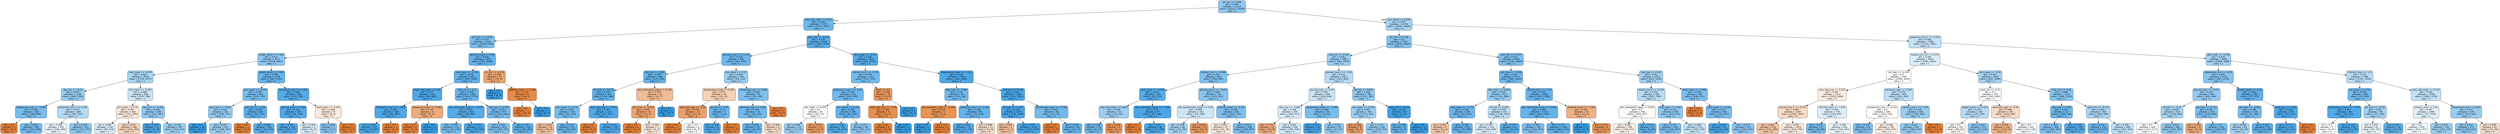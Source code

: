 digraph Tree {
node [shape=box, style="filled, rounded", color="black", fontname="helvetica"] ;
edge [fontname="helvetica"] ;
0 [label="ph_min <= 0.058\ngini = 0.424\nsamples = 21132\nvalue = [10222, 23268]\nclass = 1", fillcolor="#90c8f0"] ;
1 [label="resp_rate_mean <= 0.411\ngini = 0.338\nsamples = 7372\nvalue = [2527, 9227]\nclass = 1", fillcolor="#6fb8ec"] ;
0 -> 1 [labeldistance=2.5, labelangle=45, headlabel="True"] ;
2 [label="ptt_max <= -0.203\ngini = 0.373\nsamples = 5134\nvalue = [2039, 6189]\nclass = 1", fillcolor="#7abdee"] ;
1 -> 2 ;
3 [label="weight_admit <= 0.343\ngini = 0.417\nsamples = 3212\nvalue = [1518, 3603]\nclass = 1", fillcolor="#8cc6f0"] ;
2 -> 3 ;
4 [label="mbp_mean <= -0.079\ngini = 0.462\nsamples = 2034\nvalue = [1178, 2077]\nclass = 1", fillcolor="#a9d5f4"] ;
3 -> 4 ;
5 [label="sbp_min <= -0.43\ngini = 0.435\nsamples = 1196\nvalue = [606, 1291]\nclass = 1", fillcolor="#96cbf1"] ;
4 -> 5 ;
6 [label="baseexcess_max <= -3.404\ngini = 0.366\nsamples = 548\nvalue = [209, 656]\nclass = 1", fillcolor="#78bced"] ;
5 -> 6 ;
7 [label="gini = 0.0\nsamples = 6\nvalue = [8, 0]\nclass = 0", fillcolor="#e58139"] ;
6 -> 7 ;
8 [label="gini = 0.359\nsamples = 542\nvalue = [201, 656]\nclass = 1", fillcolor="#76bbed"] ;
6 -> 8 ;
9 [label="potassium_min.1 <= 0.232\ngini = 0.473\nsamples = 648\nvalue = [397, 635]\nclass = 1", fillcolor="#b5daf5"] ;
5 -> 9 ;
10 [label="gini = 0.498\nsamples = 329\nvalue = [246, 280]\nclass = 1", fillcolor="#e7f3fc"] ;
9 -> 10 ;
11 [label="gini = 0.419\nsamples = 319\nvalue = [151, 355]\nclass = 1", fillcolor="#8dc7f0"] ;
9 -> 11 ;
12 [label="bun_mean <= -0.443\ngini = 0.488\nsamples = 838\nvalue = [572, 786]\nclass = 1", fillcolor="#c9e4f8"] ;
4 -> 12 ;
13 [label="gcs_motor <= 0.26\ngini = 0.495\nsamples = 400\nvalue = [351, 289]\nclass = 0", fillcolor="#fae9dc"] ;
12 -> 13 ;
14 [label="gini = 0.494\nsamples = 134\nvalue = [99, 124]\nclass = 1", fillcolor="#d7ebfa"] ;
13 -> 14 ;
15 [label="gini = 0.478\nsamples = 266\nvalue = [252, 165]\nclass = 0", fillcolor="#f6d4bb"] ;
13 -> 15 ;
16 [label="dbp_min <= -0.452\ngini = 0.426\nsamples = 438\nvalue = [221, 497]\nclass = 1", fillcolor="#91c9f1"] ;
12 -> 16 ;
17 [label="gini = 0.158\nsamples = 51\nvalue = [7, 74]\nclass = 1", fillcolor="#4ca6e7"] ;
16 -> 17 ;
18 [label="gini = 0.446\nsamples = 387\nvalue = [214, 423]\nclass = 1", fillcolor="#9dcff2"] ;
16 -> 18 ;
19 [label="weight_admit <= 0.905\ngini = 0.298\nsamples = 1178\nvalue = [340, 1526]\nclass = 1", fillcolor="#65b3eb"] ;
3 -> 19 ;
20 [label="bun_mean <= -0.345\ngini = 0.365\nsamples = 620\nvalue = [235, 745]\nclass = 1", fillcolor="#77bced"] ;
19 -> 20 ;
21 [label="spo2_min <= -0.922\ngini = 0.428\nsamples = 335\nvalue = [168, 373]\nclass = 1", fillcolor="#92c9f1"] ;
20 -> 21 ;
22 [label="gini = 0.0\nsamples = 20\nvalue = [0, 31]\nclass = 1", fillcolor="#399de5"] ;
21 -> 22 ;
23 [label="gini = 0.442\nsamples = 315\nvalue = [168, 342]\nclass = 1", fillcolor="#9acdf2"] ;
21 -> 23 ;
24 [label="po2_min <= -1.142\ngini = 0.259\nsamples = 285\nvalue = [67, 372]\nclass = 1", fillcolor="#5dafea"] ;
20 -> 24 ;
25 [label="gini = 0.0\nsamples = 3\nvalue = [4, 0]\nclass = 0", fillcolor="#e58139"] ;
24 -> 25 ;
26 [label="gini = 0.248\nsamples = 282\nvalue = [63, 372]\nclass = 1", fillcolor="#5baee9"] ;
24 -> 26 ;
27 [label="hematocrit_min.1 <= 2.042\ngini = 0.209\nsamples = 558\nvalue = [105, 781]\nclass = 1", fillcolor="#54aae8"] ;
19 -> 27 ;
28 [label="glucose_max <= 2.545\ngini = 0.201\nsamples = 549\nvalue = [99, 776]\nclass = 1", fillcolor="#52aae8"] ;
27 -> 28 ;
29 [label="gini = 0.195\nsamples = 542\nvalue = [95, 771]\nclass = 1", fillcolor="#51a9e8"] ;
28 -> 29 ;
30 [label="gini = 0.494\nsamples = 7\nvalue = [4, 5]\nclass = 1", fillcolor="#d7ebfa"] ;
28 -> 30 ;
31 [label="spo2_mean <= -0.545\ngini = 0.496\nsamples = 9\nvalue = [6, 5]\nclass = 0", fillcolor="#fbeade"] ;
27 -> 31 ;
32 [label="gini = 0.408\nsamples = 7\nvalue = [2, 5]\nclass = 1", fillcolor="#88c4ef"] ;
31 -> 32 ;
33 [label="gini = 0.0\nsamples = 2\nvalue = [4, 0]\nclass = 0", fillcolor="#e58139"] ;
31 -> 33 ;
34 [label="glucose_mean <= 3.96\ngini = 0.279\nsamples = 1922\nvalue = [521, 2586]\nclass = 1", fillcolor="#61b1ea"] ;
2 -> 34 ;
35 [label="mbp_mean <= -0.761\ngini = 0.274\nsamples = 1911\nvalue = [507, 2582]\nclass = 1", fillcolor="#60b0ea"] ;
34 -> 35 ;
36 [label="heart_rate_mean <= 2.68\ngini = 0.177\nsamples = 542\nvalue = [88, 809]\nclass = 1", fillcolor="#4fa8e8"] ;
35 -> 36 ;
37 [label="hematocrit_max.1 <= 4.407\ngini = 0.167\nsamples = 538\nvalue = [82, 807]\nclass = 1", fillcolor="#4da7e8"] ;
36 -> 37 ;
38 [label="gini = 0.162\nsamples = 537\nvalue = [79, 807]\nclass = 1", fillcolor="#4ca7e8"] ;
37 -> 38 ;
39 [label="gini = 0.0\nsamples = 1\nvalue = [3, 0]\nclass = 0", fillcolor="#e58139"] ;
37 -> 39 ;
40 [label="potassium_max.1 <= 0.682\ngini = 0.375\nsamples = 4\nvalue = [6, 2]\nclass = 0", fillcolor="#eeab7b"] ;
36 -> 40 ;
41 [label="gini = 0.0\nsamples = 2\nvalue = [6, 0]\nclass = 0", fillcolor="#e58139"] ;
40 -> 41 ;
42 [label="gini = 0.0\nsamples = 2\nvalue = [0, 2]\nclass = 1", fillcolor="#399de5"] ;
40 -> 42 ;
43 [label="dbp_min <= -0.3\ngini = 0.309\nsamples = 1369\nvalue = [419, 1773]\nclass = 1", fillcolor="#68b4eb"] ;
35 -> 43 ;
44 [label="abs_monocytes_mean <= -0.247\ngini = 0.221\nsamples = 492\nvalue = [99, 682]\nclass = 1", fillcolor="#56abe9"] ;
43 -> 44 ;
45 [label="gini = 0.356\nsamples = 119\nvalue = [41, 136]\nclass = 1", fillcolor="#75bbed"] ;
44 -> 45 ;
46 [label="gini = 0.174\nsamples = 373\nvalue = [58, 546]\nclass = 1", fillcolor="#4ea7e8"] ;
44 -> 46 ;
47 [label="sbp_max <= 0.235\ngini = 0.351\nsamples = 877\nvalue = [320, 1091]\nclass = 1", fillcolor="#73baed"] ;
43 -> 47 ;
48 [label="gini = 0.384\nsamples = 614\nvalue = [254, 727]\nclass = 1", fillcolor="#7ebfee"] ;
47 -> 48 ;
49 [label="gini = 0.26\nsamples = 263\nvalue = [66, 364]\nclass = 1", fillcolor="#5dafea"] ;
47 -> 49 ;
50 [label="inr_min <= -0.276\ngini = 0.346\nsamples = 11\nvalue = [14, 4]\nclass = 0", fillcolor="#eca572"] ;
34 -> 50 ;
51 [label="gini = 0.0\nsamples = 3\nvalue = [0, 3]\nclass = 1", fillcolor="#399de5"] ;
50 -> 51 ;
52 [label="platelets_mean <= 1.058\ngini = 0.124\nsamples = 8\nvalue = [14, 1]\nclass = 0", fillcolor="#e78a47"] ;
50 -> 52 ;
53 [label="gini = 0.0\nsamples = 7\nvalue = [14, 0]\nclass = 0", fillcolor="#e58139"] ;
52 -> 53 ;
54 [label="gini = 0.0\nsamples = 1\nvalue = [0, 1]\nclass = 1", fillcolor="#399de5"] ;
52 -> 54 ;
55 [label="po2_max <= -0.916\ngini = 0.238\nsamples = 2238\nvalue = [488, 3038]\nclass = 1", fillcolor="#59ade9"] ;
1 -> 55 ;
56 [label="glucose_max.2 <= 1.214\ngini = 0.331\nsamples = 563\nvalue = [187, 705]\nclass = 1", fillcolor="#6eb7ec"] ;
55 -> 56 ;
57 [label="dbp_min <= 1.891\ngini = 0.299\nsamples = 462\nvalue = [133, 593]\nclass = 1", fillcolor="#65b3eb"] ;
56 -> 57 ;
58 [label="inr_max <= -0.178\ngini = 0.279\nsamples = 447\nvalue = [118, 586]\nclass = 1", fillcolor="#61b1ea"] ;
57 -> 58 ;
59 [label="bun_mean <= -0.737\ngini = 0.356\nsamples = 225\nvalue = [81, 269]\nclass = 1", fillcolor="#75bbed"] ;
58 -> 59 ;
60 [label="gini = 0.444\nsamples = 14\nvalue = [16, 8]\nclass = 0", fillcolor="#f2c09c"] ;
59 -> 60 ;
61 [label="gini = 0.319\nsamples = 211\nvalue = [65, 261]\nclass = 1", fillcolor="#6ab5eb"] ;
59 -> 61 ;
62 [label="resp_rate_max <= -0.675\ngini = 0.187\nsamples = 222\nvalue = [37, 317]\nclass = 1", fillcolor="#50a8e8"] ;
58 -> 62 ;
63 [label="gini = 0.0\nsamples = 2\nvalue = [4, 0]\nclass = 0", fillcolor="#e58139"] ;
62 -> 63 ;
64 [label="gini = 0.171\nsamples = 220\nvalue = [33, 317]\nclass = 1", fillcolor="#4ea7e8"] ;
62 -> 64 ;
65 [label="abs_neutrophils_mean <= 0.746\ngini = 0.434\nsamples = 15\nvalue = [15, 7]\nclass = 0", fillcolor="#f1bc95"] ;
57 -> 65 ;
66 [label="po2_max <= -1.219\ngini = 0.332\nsamples = 13\nvalue = [15, 4]\nclass = 0", fillcolor="#eca36e"] ;
65 -> 66 ;
67 [label="gini = 0.0\nsamples = 6\nvalue = [10, 0]\nclass = 0", fillcolor="#e58139"] ;
66 -> 67 ;
68 [label="gini = 0.494\nsamples = 7\nvalue = [5, 4]\nclass = 0", fillcolor="#fae6d7"] ;
66 -> 68 ;
69 [label="gini = 0.0\nsamples = 2\nvalue = [0, 3]\nclass = 1", fillcolor="#399de5"] ;
65 -> 69 ;
70 [label="bun_mean <= -0.37\ngini = 0.439\nsamples = 101\nvalue = [54, 112]\nclass = 1", fillcolor="#98ccf2"] ;
56 -> 70 ;
71 [label="temperature_mean <= 0.483\ngini = 0.475\nsamples = 20\nvalue = [19, 12]\nclass = 0", fillcolor="#f5d1b6"] ;
70 -> 71 ;
72 [label="admission_age <= -1.38\ngini = 0.308\nsamples = 13\nvalue = [17, 4]\nclass = 0", fillcolor="#eb9f68"] ;
71 -> 72 ;
73 [label="gini = 0.0\nsamples = 7\nvalue = [13, 0]\nclass = 0", fillcolor="#e58139"] ;
72 -> 73 ;
74 [label="gini = 0.5\nsamples = 6\nvalue = [4, 4]\nclass = 0", fillcolor="#ffffff"] ;
72 -> 74 ;
75 [label="ph_min <= -0.05\ngini = 0.32\nsamples = 7\nvalue = [2, 8]\nclass = 1", fillcolor="#6ab6ec"] ;
71 -> 75 ;
76 [label="gini = 0.198\nsamples = 6\nvalue = [1, 8]\nclass = 1", fillcolor="#52a9e8"] ;
75 -> 76 ;
77 [label="gini = 0.0\nsamples = 1\nvalue = [1, 0]\nclass = 0", fillcolor="#e58139"] ;
75 -> 77 ;
78 [label="baseexcess_min <= 0.682\ngini = 0.384\nsamples = 81\nvalue = [35, 100]\nclass = 1", fillcolor="#7ebfee"] ;
70 -> 78 ;
79 [label="admission_age <= 1.404\ngini = 0.349\nsamples = 79\nvalue = [29, 100]\nclass = 1", fillcolor="#72b9ed"] ;
78 -> 79 ;
80 [label="gini = 0.305\nsamples = 70\nvalue = [22, 95]\nclass = 1", fillcolor="#67b4eb"] ;
79 -> 80 ;
81 [label="gini = 0.486\nsamples = 9\nvalue = [7, 5]\nclass = 0", fillcolor="#f8dbc6"] ;
79 -> 81 ;
82 [label="gini = 0.0\nsamples = 2\nvalue = [6, 0]\nclass = 0", fillcolor="#e58139"] ;
78 -> 82 ;
83 [label="bun_mean <= -0.517\ngini = 0.202\nsamples = 1675\nvalue = [301, 2333]\nclass = 1", fillcolor="#53aae8"] ;
55 -> 83 ;
84 [label="calcium_min.1 <= 1.235\ngini = 0.354\nsamples = 325\nvalue = [117, 393]\nclass = 1", fillcolor="#74baed"] ;
83 -> 84 ;
85 [label="potassium_max.1 <= -0.87\ngini = 0.337\nsamples = 315\nvalue = [107, 391]\nclass = 1", fillcolor="#6fb8ec"] ;
84 -> 85 ;
86 [label="wbc_mean <= 0.079\ngini = 0.5\nsamples = 35\nvalue = [26, 27]\nclass = 1", fillcolor="#f8fbfe"] ;
85 -> 86 ;
87 [label="gini = 0.444\nsamples = 24\nvalue = [12, 24]\nclass = 1", fillcolor="#9ccef2"] ;
86 -> 87 ;
88 [label="gini = 0.291\nsamples = 11\nvalue = [14, 3]\nclass = 0", fillcolor="#eb9c63"] ;
86 -> 88 ;
89 [label="gcs_verbal <= 0.155\ngini = 0.298\nsamples = 280\nvalue = [81, 364]\nclass = 1", fillcolor="#65b3eb"] ;
85 -> 89 ;
90 [label="gini = 0.218\nsamples = 181\nvalue = [36, 253]\nclass = 1", fillcolor="#55abe9"] ;
89 -> 90 ;
91 [label="gini = 0.411\nsamples = 99\nvalue = [45, 111]\nclass = 1", fillcolor="#89c5f0"] ;
89 -> 91 ;
92 [label="black <= 0.5\ngini = 0.278\nsamples = 10\nvalue = [10, 2]\nclass = 0", fillcolor="#ea9a61"] ;
84 -> 92 ;
93 [label="heart_rate_min <= 1.776\ngini = 0.165\nsamples = 9\nvalue = [10, 1]\nclass = 0", fillcolor="#e88e4d"] ;
92 -> 93 ;
94 [label="gini = 0.0\nsamples = 8\nvalue = [10, 0]\nclass = 0", fillcolor="#e58139"] ;
93 -> 94 ;
95 [label="gini = 0.0\nsamples = 1\nvalue = [0, 1]\nclass = 1", fillcolor="#399de5"] ;
93 -> 95 ;
96 [label="gini = 0.0\nsamples = 1\nvalue = [0, 1]\nclass = 1", fillcolor="#399de5"] ;
92 -> 96 ;
97 [label="temperature_mean <= -2.152\ngini = 0.158\nsamples = 1350\nvalue = [184, 1940]\nclass = 1", fillcolor="#4ca6e7"] ;
83 -> 97 ;
98 [label="dbp_max <= -1.466\ngini = 0.34\nsamples = 95\nvalue = [33, 119]\nclass = 1", fillcolor="#70b8ec"] ;
97 -> 98 ;
99 [label="abs_basophils_mean <= -0.499\ngini = 0.219\nsamples = 5\nvalue = [7, 1]\nclass = 0", fillcolor="#e99355"] ;
98 -> 99 ;
100 [label="gini = 0.0\nsamples = 1\nvalue = [0, 1]\nclass = 1", fillcolor="#399de5"] ;
99 -> 100 ;
101 [label="gini = 0.0\nsamples = 4\nvalue = [7, 0]\nclass = 0", fillcolor="#e58139"] ;
99 -> 101 ;
102 [label="potassium_min.1 <= 1.109\ngini = 0.296\nsamples = 90\nvalue = [26, 118]\nclass = 1", fillcolor="#65b3eb"] ;
98 -> 102 ;
103 [label="gini = 0.211\nsamples = 77\nvalue = [15, 110]\nclass = 1", fillcolor="#54aae9"] ;
102 -> 103 ;
104 [label="gini = 0.488\nsamples = 13\nvalue = [11, 8]\nclass = 0", fillcolor="#f8ddc9"] ;
102 -> 104 ;
105 [label="po2_min <= 0.719\ngini = 0.141\nsamples = 1255\nvalue = [151, 1821]\nclass = 1", fillcolor="#49a5e7"] ;
97 -> 105 ;
106 [label="ph_max <= -5.297\ngini = 0.129\nsamples = 1195\nvalue = [130, 1748]\nclass = 1", fillcolor="#48a4e7"] ;
105 -> 106 ;
107 [label="gini = 0.444\nsamples = 2\nvalue = [2, 1]\nclass = 0", fillcolor="#f2c09c"] ;
106 -> 107 ;
108 [label="gini = 0.127\nsamples = 1193\nvalue = [128, 1747]\nclass = 1", fillcolor="#48a4e7"] ;
106 -> 108 ;
109 [label="bicarbonate_mean <= -2.786\ngini = 0.347\nsamples = 60\nvalue = [21, 73]\nclass = 1", fillcolor="#72b9ec"] ;
105 -> 109 ;
110 [label="gini = 0.0\nsamples = 2\nvalue = [4, 0]\nclass = 0", fillcolor="#e58139"] ;
109 -> 110 ;
111 [label="gini = 0.306\nsamples = 58\nvalue = [17, 73]\nclass = 1", fillcolor="#67b4eb"] ;
109 -> 111 ;
112 [label="gcs_verbal <= 0.618\ngini = 0.457\nsamples = 13760\nvalue = [7695, 14041]\nclass = 1", fillcolor="#a6d3f3"] ;
0 -> 112 [labeldistance=2.5, labelangle=-45, headlabel="False"] ;
113 [label="ph_min <= 0.166\ngini = 0.4\nsamples = 5792\nvalue = [2544, 6660]\nclass = 1", fillcolor="#85c2ef"] ;
112 -> 113 ;
114 [label="mbp_min <= 0.034\ngini = 0.441\nsamples = 1862\nvalue = [963, 1976]\nclass = 1", fillcolor="#99cdf2"] ;
113 -> 114 ;
115 [label="totalco2_min <= -0.086\ngini = 0.387\nsamples = 835\nvalue = [350, 985]\nclass = 1", fillcolor="#7fc0ee"] ;
114 -> 115 ;
116 [label="spo2_mean <= -0.029\ngini = 0.224\nsamples = 119\nvalue = [25, 170]\nclass = 1", fillcolor="#56abe9"] ;
115 -> 116 ;
117 [label="resp_rate_mean <= 0.825\ngini = 0.444\nsamples = 22\nvalue = [12, 24]\nclass = 1", fillcolor="#9ccef2"] ;
116 -> 117 ;
118 [label="gini = 0.328\nsamples = 18\nvalue = [6, 23]\nclass = 1", fillcolor="#6db7ec"] ;
117 -> 118 ;
119 [label="gini = 0.245\nsamples = 4\nvalue = [6, 1]\nclass = 0", fillcolor="#e9965a"] ;
117 -> 119 ;
120 [label="abs_neutrophils_mean <= -1.406\ngini = 0.15\nsamples = 97\nvalue = [13, 146]\nclass = 1", fillcolor="#4ba6e7"] ;
116 -> 120 ;
121 [label="gini = 0.0\nsamples = 1\nvalue = [1, 0]\nclass = 0", fillcolor="#e58139"] ;
120 -> 121 ;
122 [label="gini = 0.14\nsamples = 96\nvalue = [12, 146]\nclass = 1", fillcolor="#49a5e7"] ;
120 -> 122 ;
123 [label="glucose_max.2 <= -0.633\ngini = 0.408\nsamples = 716\nvalue = [325, 815]\nclass = 1", fillcolor="#88c4ef"] ;
115 -> 123 ;
124 [label="abs_lymphocytes_mean <= 0.18\ngini = 0.489\nsamples = 101\nvalue = [74, 100]\nclass = 1", fillcolor="#cce6f8"] ;
123 -> 124 ;
125 [label="gini = 0.458\nsamples = 88\nvalue = [53, 96]\nclass = 1", fillcolor="#a6d3f3"] ;
124 -> 125 ;
126 [label="gini = 0.269\nsamples = 13\nvalue = [21, 4]\nclass = 0", fillcolor="#ea995f"] ;
124 -> 126 ;
127 [label="chloride_mean <= -2.178\ngini = 0.385\nsamples = 615\nvalue = [251, 715]\nclass = 1", fillcolor="#7fbfee"] ;
123 -> 127 ;
128 [label="gini = 0.495\nsamples = 25\nvalue = [22, 18]\nclass = 0", fillcolor="#fae8db"] ;
127 -> 128 ;
129 [label="gini = 0.372\nsamples = 590\nvalue = [229, 697]\nclass = 1", fillcolor="#7abdee"] ;
127 -> 129 ;
130 [label="glucose_max.2 <= -0.19\ngini = 0.472\nsamples = 1027\nvalue = [613, 991]\nclass = 1", fillcolor="#b3daf5"] ;
114 -> 130 ;
131 [label="glucose_max <= -0.19\ngini = 0.487\nsamples = 658\nvalue = [438, 604]\nclass = 1", fillcolor="#c9e4f8"] ;
130 -> 131 ;
132 [label="dbp_max <= -0.882\ngini = 0.494\nsamples = 580\nvalue = [409, 512]\nclass = 1", fillcolor="#d7ebfa"] ;
131 -> 132 ;
133 [label="gini = 0.375\nsamples = 22\nvalue = [24, 8]\nclass = 0", fillcolor="#eeab7b"] ;
132 -> 133 ;
134 [label="gini = 0.491\nsamples = 558\nvalue = [385, 504]\nclass = 1", fillcolor="#d0e8f9"] ;
132 -> 134 ;
135 [label="temperature_mean <= -0.489\ngini = 0.364\nsamples = 78\nvalue = [29, 92]\nclass = 1", fillcolor="#77bced"] ;
131 -> 135 ;
136 [label="gini = 0.114\nsamples = 19\nvalue = [2, 31]\nclass = 1", fillcolor="#46a3e7"] ;
135 -> 136 ;
137 [label="gini = 0.425\nsamples = 59\nvalue = [27, 61]\nclass = 1", fillcolor="#91c8f1"] ;
135 -> 137 ;
138 [label="ptt_min <= 0.602\ngini = 0.429\nsamples = 369\nvalue = [175, 387]\nclass = 1", fillcolor="#93c9f1"] ;
130 -> 138 ;
139 [label="sbp_mean <= -0.935\ngini = 0.442\nsamples = 344\nvalue = [173, 352]\nclass = 1", fillcolor="#9acdf2"] ;
138 -> 139 ;
140 [label="gini = 0.298\nsamples = 8\nvalue = [9, 2]\nclass = 0", fillcolor="#eb9d65"] ;
139 -> 140 ;
141 [label="gini = 0.435\nsamples = 336\nvalue = [164, 350]\nclass = 1", fillcolor="#96cbf1"] ;
139 -> 141 ;
142 [label="mbp_min <= 0.235\ngini = 0.102\nsamples = 25\nvalue = [2, 35]\nclass = 1", fillcolor="#44a3e6"] ;
138 -> 142 ;
143 [label="gini = 0.298\nsamples = 8\nvalue = [2, 9]\nclass = 1", fillcolor="#65b3eb"] ;
142 -> 143 ;
144 [label="gini = 0.0\nsamples = 17\nvalue = [0, 26]\nclass = 1", fillcolor="#399de5"] ;
142 -> 144 ;
145 [label="po2_min <= 0.719\ngini = 0.377\nsamples = 3930\nvalue = [1581, 4684]\nclass = 1", fillcolor="#7cbeee"] ;
113 -> 145 ;
146 [label="po2_max <= -1.098\ngini = 0.337\nsamples = 2773\nvalue = [944, 3454]\nclass = 1", fillcolor="#6fb8ec"] ;
145 -> 146 ;
147 [label="dbp_mean <= 0.002\ngini = 0.434\nsamples = 613\nvalue = [311, 666]\nclass = 1", fillcolor="#95cbf1"] ;
146 -> 147 ;
148 [label="mbp_mean <= -1.776\ngini = 0.326\nsamples = 236\nvalue = [81, 314]\nclass = 1", fillcolor="#6cb6ec"] ;
147 -> 148 ;
149 [label="gini = 0.457\nsamples = 9\nvalue = [11, 6]\nclass = 0", fillcolor="#f3c6a5"] ;
148 -> 149 ;
150 [label="gini = 0.302\nsamples = 227\nvalue = [70, 308]\nclass = 1", fillcolor="#66b3eb"] ;
148 -> 150 ;
151 [label="ptt_min <= 0.295\ngini = 0.478\nsamples = 377\nvalue = [230, 352]\nclass = 1", fillcolor="#baddf6"] ;
147 -> 151 ;
152 [label="gini = 0.494\nsamples = 310\nvalue = [216, 269]\nclass = 1", fillcolor="#d8ecfa"] ;
151 -> 152 ;
153 [label="gini = 0.247\nsamples = 67\nvalue = [14, 83]\nclass = 1", fillcolor="#5aaee9"] ;
151 -> 153 ;
154 [label="calcium_min.1 <= 2.63\ngini = 0.302\nsamples = 2160\nvalue = [633, 2788]\nclass = 1", fillcolor="#66b3eb"] ;
146 -> 154 ;
155 [label="abs_neutrophils_mean <= -0.492\ngini = 0.298\nsamples = 2150\nvalue = [620, 2783]\nclass = 1", fillcolor="#65b3eb"] ;
154 -> 155 ;
156 [label="gini = 0.382\nsamples = 387\nvalue = [156, 451]\nclass = 1", fillcolor="#7dbfee"] ;
155 -> 156 ;
157 [label="gini = 0.277\nsamples = 1763\nvalue = [464, 2332]\nclass = 1", fillcolor="#60b0ea"] ;
155 -> 157 ;
158 [label="platelets_mean <= -1.564\ngini = 0.401\nsamples = 10\nvalue = [13, 5]\nclass = 0", fillcolor="#efb185"] ;
154 -> 158 ;
159 [label="gini = 0.0\nsamples = 1\nvalue = [0, 3]\nclass = 1", fillcolor="#399de5"] ;
158 -> 159 ;
160 [label="gini = 0.231\nsamples = 9\nvalue = [13, 2]\nclass = 0", fillcolor="#e99457"] ;
158 -> 160 ;
161 [label="sbp_max <= 0.543\ngini = 0.45\nsamples = 1157\nvalue = [637, 1230]\nclass = 1", fillcolor="#a0d0f2"] ;
145 -> 161 ;
162 [label="weight_admit <= -0.519\ngini = 0.474\nsamples = 760\nvalue = [477, 759]\nclass = 1", fillcolor="#b5dbf5"] ;
161 -> 162 ;
163 [label="abs_neutrophils_mean <= 0.935\ngini = 0.5\nsamples = 306\nvalue = [254, 247]\nclass = 0", fillcolor="#fefcfa"] ;
162 -> 163 ;
164 [label="gini = 0.498\nsamples = 289\nvalue = [249, 221]\nclass = 0", fillcolor="#fcf1e9"] ;
163 -> 164 ;
165 [label="gini = 0.271\nsamples = 17\nvalue = [5, 26]\nclass = 1", fillcolor="#5fb0ea"] ;
163 -> 165 ;
166 [label="mbp_mean <= 0.081\ngini = 0.423\nsamples = 454\nvalue = [223, 512]\nclass = 1", fillcolor="#8fc8f0"] ;
162 -> 166 ;
167 [label="gini = 0.371\nsamples = 303\nvalue = [120, 367]\nclass = 1", fillcolor="#7abdee"] ;
166 -> 167 ;
168 [label="gini = 0.486\nsamples = 151\nvalue = [103, 145]\nclass = 1", fillcolor="#c6e3f7"] ;
166 -> 168 ;
169 [label="spo2_mean <= -1.898\ngini = 0.379\nsamples = 397\nvalue = [160, 471]\nclass = 1", fillcolor="#7cbeee"] ;
161 -> 169 ;
170 [label="gini = 0.0\nsamples = 5\nvalue = [5, 0]\nclass = 0", fillcolor="#e58139"] ;
169 -> 170 ;
171 [label="mbp_mean <= -0.228\ngini = 0.373\nsamples = 392\nvalue = [155, 471]\nclass = 1", fillcolor="#7abdee"] ;
169 -> 171 ;
172 [label="gini = 0.144\nsamples = 71\nvalue = [10, 118]\nclass = 1", fillcolor="#4aa5e7"] ;
171 -> 172 ;
173 [label="gini = 0.413\nsamples = 321\nvalue = [145, 353]\nclass = 1", fillcolor="#8ac5f0"] ;
171 -> 173 ;
174 [label="potassium_max.1 <= -0.154\ngini = 0.484\nsamples = 7968\nvalue = [5151, 7381]\nclass = 1", fillcolor="#c3e1f7"] ;
112 -> 174 ;
175 [label="baseexcess_min <= 0.276\ngini = 0.495\nsamples = 4919\nvalue = [3491, 4283]\nclass = 1", fillcolor="#daedfa"] ;
174 -> 175 ;
176 [label="ptt_max <= -0.239\ngini = 0.5\nsamples = 3267\nvalue = [2590, 2614]\nclass = 1", fillcolor="#fdfeff"] ;
175 -> 176 ;
177 [label="resp_rate_max <= 0.102\ngini = 0.497\nsamples = 2313\nvalue = [1978, 1690]\nclass = 0", fillcolor="#fbede2"] ;
176 -> 177 ;
178 [label="glucose_max.2 <= -0.537\ngini = 0.487\nsamples = 1583\nvalue = [1450, 1043]\nclass = 0", fillcolor="#f8dcc7"] ;
177 -> 178 ;
179 [label="gini = 0.455\nsamples = 524\nvalue = [531, 285]\nclass = 0", fillcolor="#f3c5a3"] ;
178 -> 179 ;
180 [label="gini = 0.495\nsamples = 1059\nvalue = [919, 758]\nclass = 0", fillcolor="#fae9dc"] ;
178 -> 180 ;
181 [label="chloride_mean <= -1.076\ngini = 0.495\nsamples = 730\nvalue = [528, 647]\nclass = 1", fillcolor="#dbedfa"] ;
177 -> 181 ;
182 [label="gini = 0.357\nsamples = 71\nvalue = [26, 86]\nclass = 1", fillcolor="#75bbed"] ;
181 -> 182 ;
183 [label="gini = 0.498\nsamples = 659\nvalue = [502, 561]\nclass = 1", fillcolor="#eaf5fc"] ;
181 -> 183 ;
184 [label="admission_age <= -0.191\ngini = 0.479\nsamples = 954\nvalue = [612, 924]\nclass = 1", fillcolor="#bcdef6"] ;
176 -> 184 ;
185 [label="baseexcess_max <= -0.753\ngini = 0.5\nsamples = 386\nvalue = [320, 314]\nclass = 0", fillcolor="#fffdfb"] ;
184 -> 185 ;
186 [label="gini = 0.379\nsamples = 41\nvalue = [16, 47]\nclass = 1", fillcolor="#7cbeee"] ;
185 -> 186 ;
187 [label="gini = 0.498\nsamples = 345\nvalue = [304, 267]\nclass = 0", fillcolor="#fcf0e7"] ;
185 -> 187 ;
188 [label="calcium_max.1 <= 1.518\ngini = 0.438\nsamples = 568\nvalue = [292, 610]\nclass = 1", fillcolor="#98ccf1"] ;
184 -> 188 ;
189 [label="gini = 0.431\nsamples = 561\nvalue = [280, 610]\nclass = 1", fillcolor="#94caf1"] ;
188 -> 189 ;
190 [label="gini = 0.0\nsamples = 7\nvalue = [12, 0]\nclass = 0", fillcolor="#e58139"] ;
188 -> 190 ;
191 [label="bun_mean <= -0.59\ngini = 0.455\nsamples = 1652\nvalue = [901, 1669]\nclass = 1", fillcolor="#a4d2f3"] ;
175 -> 191 ;
192 [label="spo2_min <= 0.12\ngini = 0.5\nsamples = 541\nvalue = [411, 426]\nclass = 1", fillcolor="#f8fcfe"] ;
191 -> 192 ;
193 [label="weight_admit <= -0.323\ngini = 0.475\nsamples = 260\nvalue = [155, 244]\nclass = 1", fillcolor="#b7dbf6"] ;
192 -> 193 ;
194 [label="gini = 0.5\nsamples = 107\nvalue = [88, 83]\nclass = 0", fillcolor="#fef8f4"] ;
193 -> 194 ;
195 [label="gini = 0.415\nsamples = 153\nvalue = [67, 161]\nclass = 1", fillcolor="#8bc6f0"] ;
193 -> 195 ;
196 [label="admission_age <= -0.78\ngini = 0.486\nsamples = 281\nvalue = [256, 182]\nclass = 0", fillcolor="#f7dbc6"] ;
192 -> 196 ;
197 [label="gini = 0.409\nsamples = 119\nvalue = [134, 54]\nclass = 0", fillcolor="#efb489"] ;
196 -> 197 ;
198 [label="gini = 0.5\nsamples = 162\nvalue = [122, 128]\nclass = 1", fillcolor="#f6fafe"] ;
196 -> 198 ;
199 [label="mbp_min <= 0.18\ngini = 0.406\nsamples = 1111\nvalue = [490, 1243]\nclass = 1", fillcolor="#87c4ef"] ;
191 -> 199 ;
200 [label="sbp_max <= 0.06\ngini = 0.342\nsamples = 617\nvalue = [208, 744]\nclass = 1", fillcolor="#70b8ec"] ;
199 -> 200 ;
201 [label="gini = 0.394\nsamples = 408\nvalue = [166, 450]\nclass = 1", fillcolor="#82c1ef"] ;
200 -> 201 ;
202 [label="gini = 0.219\nsamples = 209\nvalue = [42, 294]\nclass = 1", fillcolor="#55abe9"] ;
200 -> 202 ;
203 [label="spo2_min <= -0.327\ngini = 0.461\nsamples = 494\nvalue = [282, 499]\nclass = 1", fillcolor="#a9d4f4"] ;
199 -> 203 ;
204 [label="gini = 0.335\nsamples = 110\nvalue = [37, 137]\nclass = 1", fillcolor="#6eb7ec"] ;
203 -> 204 ;
205 [label="gini = 0.481\nsamples = 384\nvalue = [245, 362]\nclass = 1", fillcolor="#bfdff7"] ;
203 -> 205 ;
206 [label="dbp_mean <= -0.326\ngini = 0.454\nsamples = 3049\nvalue = [1660, 3098]\nclass = 1", fillcolor="#a3d2f3"] ;
174 -> 206 ;
207 [label="baseexcess_min <= 0.479\ngini = 0.402\nsamples = 1143\nvalue = [493, 1279]\nclass = 1", fillcolor="#85c3ef"] ;
206 -> 207 ;
208 [label="glucose_max <= -0.157\ngini = 0.432\nsamples = 863\nvalue = [416, 904]\nclass = 1", fillcolor="#94caf1"] ;
207 -> 208 ;
209 [label="ptt_min <= -0.37\ngini = 0.458\nsamples = 510\nvalue = [278, 504]\nclass = 1", fillcolor="#a6d3f3"] ;
208 -> 209 ;
210 [label="gini = 0.5\nsamples = 144\nvalue = [113, 117]\nclass = 1", fillcolor="#f8fcfe"] ;
209 -> 210 ;
211 [label="gini = 0.419\nsamples = 366\nvalue = [165, 387]\nclass = 1", fillcolor="#8dc7f0"] ;
209 -> 211 ;
212 [label="ptt_max <= -0.715\ngini = 0.381\nsamples = 353\nvalue = [138, 400]\nclass = 1", fillcolor="#7dbfee"] ;
208 -> 212 ;
213 [label="gini = 0.375\nsamples = 8\nvalue = [9, 3]\nclass = 0", fillcolor="#eeab7b"] ;
212 -> 213 ;
214 [label="gini = 0.37\nsamples = 345\nvalue = [129, 397]\nclass = 1", fillcolor="#79bded"] ;
212 -> 214 ;
215 [label="weight_admit <= -0.28\ngini = 0.283\nsamples = 280\nvalue = [77, 375]\nclass = 1", fillcolor="#62b1ea"] ;
207 -> 215 ;
216 [label="sbp_max <= -0.599\ngini = 0.366\nsamples = 136\nvalue = [52, 164]\nclass = 1", fillcolor="#78bced"] ;
215 -> 216 ;
217 [label="gini = 0.458\nsamples = 60\nvalue = [33, 60]\nclass = 1", fillcolor="#a6d3f3"] ;
216 -> 217 ;
218 [label="gini = 0.261\nsamples = 76\nvalue = [19, 104]\nclass = 1", fillcolor="#5dafea"] ;
216 -> 218 ;
219 [label="mbp_max <= 3.667\ngini = 0.189\nsamples = 144\nvalue = [25, 211]\nclass = 1", fillcolor="#50a9e8"] ;
215 -> 219 ;
220 [label="gini = 0.177\nsamples = 143\nvalue = [23, 211]\nclass = 1", fillcolor="#4fa8e8"] ;
219 -> 220 ;
221 [label="gini = 0.0\nsamples = 1\nvalue = [2, 0]\nclass = 0", fillcolor="#e58139"] ;
219 -> 221 ;
222 [label="chloride_mean <= -1.5\ngini = 0.476\nsamples = 1906\nvalue = [1167, 1819]\nclass = 1", fillcolor="#b8dcf6"] ;
206 -> 222 ;
223 [label="sbp_mean <= 0.145\ngini = 0.358\nsamples = 198\nvalue = [73, 240]\nclass = 1", fillcolor="#75bbed"] ;
222 -> 223 ;
224 [label="temperature_mean <= -1.442\ngini = 0.193\nsamples = 99\nvalue = [16, 132]\nclass = 1", fillcolor="#51a9e8"] ;
223 -> 224 ;
225 [label="gini = 0.5\nsamples = 5\nvalue = [4, 4]\nclass = 0", fillcolor="#ffffff"] ;
224 -> 225 ;
226 [label="gini = 0.157\nsamples = 94\nvalue = [12, 128]\nclass = 1", fillcolor="#4ca6e7"] ;
224 -> 226 ;
227 [label="ptt_max <= -0.297\ngini = 0.452\nsamples = 99\nvalue = [57, 108]\nclass = 1", fillcolor="#a2d1f3"] ;
223 -> 227 ;
228 [label="gini = 0.498\nsamples = 61\nvalue = [47, 53]\nclass = 1", fillcolor="#e9f4fc"] ;
227 -> 228 ;
229 [label="gini = 0.26\nsamples = 38\nvalue = [10, 55]\nclass = 1", fillcolor="#5dafea"] ;
227 -> 229 ;
230 [label="resp_rate_mean <= 0.213\ngini = 0.484\nsamples = 1708\nvalue = [1094, 1579]\nclass = 1", fillcolor="#c2e1f7"] ;
222 -> 230 ;
231 [label="totalco2_max <= 0.02\ngini = 0.497\nsamples = 1069\nvalue = [777, 914]\nclass = 1", fillcolor="#e1f0fb"] ;
230 -> 231 ;
232 [label="gini = 0.5\nsamples = 878\nvalue = [676, 707]\nclass = 1", fillcolor="#f6fbfe"] ;
231 -> 232 ;
233 [label="gini = 0.441\nsamples = 191\nvalue = [101, 207]\nclass = 1", fillcolor="#9acdf2"] ;
231 -> 233 ;
234 [label="temperature_min <= 0.859\ngini = 0.437\nsamples = 639\nvalue = [317, 665]\nclass = 1", fillcolor="#97ccf1"] ;
230 -> 234 ;
235 [label="gini = 0.415\nsamples = 572\nvalue = [260, 623]\nclass = 1", fillcolor="#8cc6f0"] ;
234 -> 235 ;
236 [label="gini = 0.489\nsamples = 67\nvalue = [57, 42]\nclass = 0", fillcolor="#f8decb"] ;
234 -> 236 ;
}